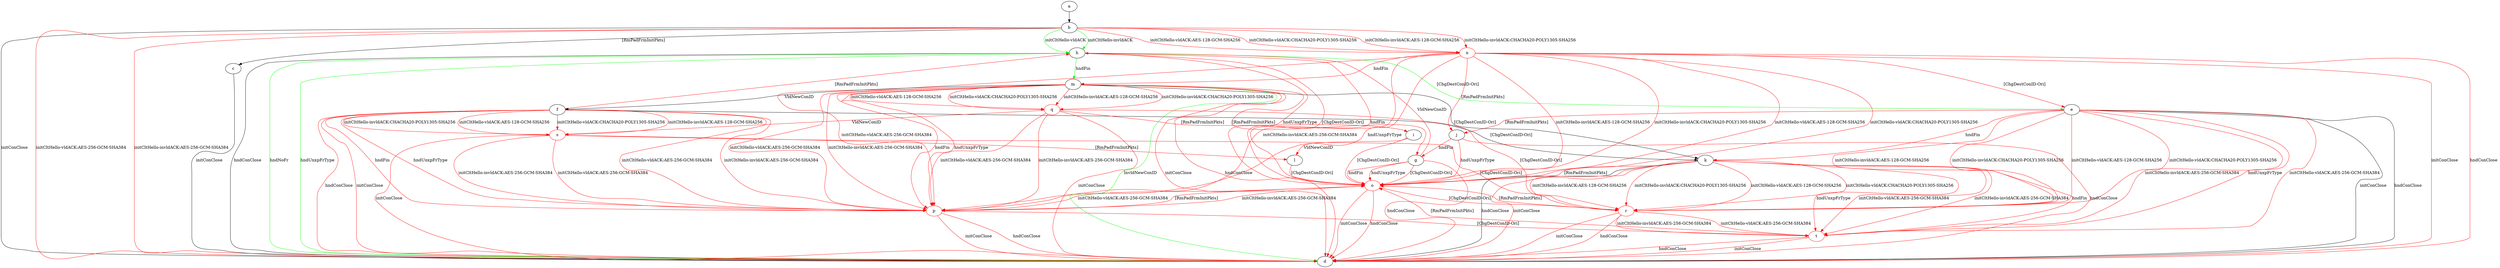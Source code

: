 digraph "" {
	a -> b	[key=0];
	b -> c	[key=0,
		label="[RmPadFrmInitPkts] "];
	b -> d	[key=0,
		label="initConClose "];
	b -> d	[key=1,
		color=red,
		label="initCltHello-vldACK:AES-256-GCM-SHA384 "];
	b -> d	[key=2,
		color=red,
		label="initCltHello-invldACK:AES-256-GCM-SHA384 "];
	b -> h	[key=0,
		color=green,
		label="initCltHello-vldACK "];
	b -> h	[key=1,
		color=green,
		label="initCltHello-invldACK "];
	n	[color=red];
	b -> n	[key=0,
		color=red,
		label="initCltHello-vldACK:AES-128-GCM-SHA256 "];
	b -> n	[key=1,
		color=red,
		label="initCltHello-vldACK:CHACHA20-POLY1305-SHA256 "];
	b -> n	[key=2,
		color=red,
		label="initCltHello-invldACK:AES-128-GCM-SHA256 "];
	b -> n	[key=3,
		color=red,
		label="initCltHello-invldACK:CHACHA20-POLY1305-SHA256 "];
	c -> d	[key=0,
		label="initConClose "];
	e -> d	[key=0,
		label="initConClose "];
	e -> d	[key=1,
		label="hndConClose "];
	e -> j	[key=0,
		color=red,
		label="[RmPadFrmInitPkts] "];
	e -> k	[key=0,
		color=red,
		label="hndFin "];
	r	[color=red];
	e -> r	[key=0,
		color=red,
		label="initCltHello-vldACK:AES-128-GCM-SHA256 "];
	e -> r	[key=1,
		color=red,
		label="initCltHello-vldACK:CHACHA20-POLY1305-SHA256 "];
	e -> r	[key=2,
		color=red,
		label="initCltHello-invldACK:AES-128-GCM-SHA256 "];
	e -> r	[key=3,
		color=red,
		label="initCltHello-invldACK:CHACHA20-POLY1305-SHA256 "];
	t	[color=red];
	e -> t	[key=0,
		color=red,
		label="initCltHello-vldACK:AES-256-GCM-SHA384 "];
	e -> t	[key=1,
		color=red,
		label="initCltHello-invldACK:AES-256-GCM-SHA384 "];
	e -> t	[key=2,
		color=red,
		label="hndUnxpFrType "];
	f -> d	[key=0,
		color=red,
		label="initConClose "];
	f -> d	[key=1,
		color=red,
		label="hndConClose "];
	f -> h	[key=0,
		color=red,
		label="[RmPadFrmInitPkts] "];
	f -> k	[key=0,
		label="[ChgDestConID-Ori] "];
	p	[color=red];
	f -> p	[key=0,
		color=red,
		label="initCltHello-vldACK:AES-256-GCM-SHA384 "];
	f -> p	[key=1,
		color=red,
		label="initCltHello-invldACK:AES-256-GCM-SHA384 "];
	f -> p	[key=2,
		color=red,
		label="hndFin "];
	f -> p	[key=3,
		color=red,
		label="hndUnxpFrType "];
	s	[color=red];
	f -> s	[key=0,
		color=red,
		label="initCltHello-vldACK:AES-128-GCM-SHA256 "];
	f -> s	[key=1,
		color=red,
		label="initCltHello-vldACK:CHACHA20-POLY1305-SHA256 "];
	f -> s	[key=2,
		color=red,
		label="initCltHello-invldACK:AES-128-GCM-SHA256 "];
	f -> s	[key=3,
		color=red,
		label="initCltHello-invldACK:CHACHA20-POLY1305-SHA256 "];
	g -> d	[key=0,
		color=red,
		label="hndConClose "];
	g -> h	[key=0,
		color=red,
		label="VldNewConID "];
	o	[color=red];
	g -> o	[key=0,
		color=red,
		label="hndFin "];
	g -> o	[key=1,
		color=red,
		label="hndUnxpFrType "];
	g -> o	[key=2,
		color=red,
		label="[ChgDestConID-Ori] "];
	h -> d	[key=0,
		label="hndConClose "];
	h -> d	[key=1,
		color=green,
		label="hndNoFr "];
	h -> d	[key=2,
		color=green,
		label="hndUnxpFrType "];
	h -> e	[key=0,
		color=green,
		label="[ChgDestConID-Ori] "];
	h -> m	[key=0,
		color=green,
		label="hndFin "];
	h -> o	[key=0,
		color=red,
		label="hndFin "];
	h -> o	[key=1,
		color=red,
		label="hndUnxpFrType "];
	h -> o	[key=2,
		color=red,
		label="[ChgDestConID-Ori] "];
	i -> l	[key=0,
		color=red,
		label="VldNewConID "];
	i -> o	[key=0,
		color=red,
		label="[ChgDestConID-Ori] "];
	j -> d	[key=0,
		color=red,
		label="hndConClose "];
	j -> g	[key=0,
		color=red,
		label="hndFin "];
	j -> o	[key=0,
		color=red,
		label="hndUnxpFrType "];
	k -> d	[key=0,
		label="hndConClose "];
	k -> d	[key=1,
		color=red,
		label="initConClose "];
	k -> o	[key=0,
		color=red,
		label="[RmPadFrmInitPkts] "];
	k -> r	[key=0,
		color=red,
		label="initCltHello-vldACK:AES-128-GCM-SHA256 "];
	k -> r	[key=1,
		color=red,
		label="initCltHello-vldACK:CHACHA20-POLY1305-SHA256 "];
	k -> r	[key=2,
		color=red,
		label="initCltHello-invldACK:AES-128-GCM-SHA256 "];
	k -> r	[key=3,
		color=red,
		label="initCltHello-invldACK:CHACHA20-POLY1305-SHA256 "];
	k -> t	[key=0,
		color=red,
		label="initCltHello-vldACK:AES-256-GCM-SHA384 "];
	k -> t	[key=1,
		color=red,
		label="initCltHello-invldACK:AES-256-GCM-SHA384 "];
	k -> t	[key=2,
		color=red,
		label="hndFin "];
	k -> t	[key=3,
		color=red,
		label="hndUnxpFrType "];
	l -> o	[key=0,
		color=red,
		label="[ChgDestConID-Ori] "];
	m -> d	[key=0,
		color=green,
		label="InvldNewConID "];
	m -> d	[key=1,
		color=red,
		label="initConClose "];
	m -> d	[key=2,
		color=red,
		label="hndConClose "];
	m -> f	[key=0,
		label="VldNewConID "];
	m -> g	[key=0,
		color=red,
		label="[RmPadFrmInitPkts] "];
	m -> k	[key=0,
		label="[ChgDestConID-Ori] "];
	m -> p	[key=0,
		color=red,
		label="initCltHello-vldACK:AES-256-GCM-SHA384 "];
	m -> p	[key=1,
		color=red,
		label="initCltHello-invldACK:AES-256-GCM-SHA384 "];
	m -> p	[key=2,
		color=red,
		label="hndFin "];
	m -> p	[key=3,
		color=red,
		label="hndUnxpFrType "];
	q	[color=red];
	m -> q	[key=0,
		color=red,
		label="initCltHello-vldACK:AES-128-GCM-SHA256 "];
	m -> q	[key=1,
		color=red,
		label="initCltHello-vldACK:CHACHA20-POLY1305-SHA256 "];
	m -> q	[key=2,
		color=red,
		label="initCltHello-invldACK:AES-128-GCM-SHA256 "];
	m -> q	[key=3,
		color=red,
		label="initCltHello-invldACK:CHACHA20-POLY1305-SHA256 "];
	n -> d	[key=0,
		color=red,
		label="initConClose "];
	n -> d	[key=1,
		color=red,
		label="hndConClose "];
	n -> e	[key=0,
		color=red,
		label="[ChgDestConID-Ori] "];
	n -> j	[key=0,
		color=red,
		label="[RmPadFrmInitPkts] "];
	n -> m	[key=0,
		color=red,
		label="hndFin "];
	n -> o	[key=0,
		color=red,
		label="initCltHello-vldACK:AES-128-GCM-SHA256 "];
	n -> o	[key=1,
		color=red,
		label="initCltHello-vldACK:CHACHA20-POLY1305-SHA256 "];
	n -> o	[key=2,
		color=red,
		label="initCltHello-invldACK:AES-128-GCM-SHA256 "];
	n -> o	[key=3,
		color=red,
		label="initCltHello-invldACK:CHACHA20-POLY1305-SHA256 "];
	n -> p	[key=0,
		color=red,
		label="initCltHello-vldACK:AES-256-GCM-SHA384 "];
	n -> p	[key=1,
		color=red,
		label="initCltHello-invldACK:AES-256-GCM-SHA384 "];
	n -> p	[key=2,
		color=red,
		label="hndUnxpFrType "];
	o -> d	[key=0,
		color=red,
		label="initConClose "];
	o -> d	[key=1,
		color=red,
		label="hndConClose "];
	o -> p	[key=0,
		color=red,
		label="initCltHello-vldACK:AES-256-GCM-SHA384 "];
	o -> p	[key=1,
		color=red,
		label="initCltHello-invldACK:AES-256-GCM-SHA384 "];
	o -> r	[key=0,
		color=red,
		label="[ChgDestConID-Ori] "];
	p -> d	[key=0,
		color=red,
		label="initConClose "];
	p -> d	[key=1,
		color=red,
		label="hndConClose "];
	p -> o	[key=0,
		color=red,
		label="[RmPadFrmInitPkts] "];
	p -> t	[key=0,
		color=red,
		label="[ChgDestConID-Ori] "];
	q -> d	[key=0,
		color=red,
		label="initConClose "];
	q -> i	[key=0,
		color=red,
		label="[RmPadFrmInitPkts] "];
	q -> p	[key=0,
		color=red,
		label="initCltHello-vldACK:AES-256-GCM-SHA384 "];
	q -> p	[key=1,
		color=red,
		label="initCltHello-invldACK:AES-256-GCM-SHA384 "];
	q -> r	[key=0,
		color=red,
		label="[ChgDestConID-Ori] "];
	q -> s	[key=0,
		color=red,
		label="VldNewConID "];
	r -> d	[key=0,
		color=red,
		label="initConClose "];
	r -> d	[key=1,
		color=red,
		label="hndConClose "];
	r -> o	[key=0,
		color=red,
		label="[RmPadFrmInitPkts] "];
	r -> t	[key=0,
		color=red,
		label="initCltHello-vldACK:AES-256-GCM-SHA384 "];
	r -> t	[key=1,
		color=red,
		label="initCltHello-invldACK:AES-256-GCM-SHA384 "];
	s -> d	[key=0,
		color=red,
		label="initConClose "];
	s -> l	[key=0,
		color=red,
		label="[RmPadFrmInitPkts] "];
	s -> p	[key=0,
		color=red,
		label="initCltHello-vldACK:AES-256-GCM-SHA384 "];
	s -> p	[key=1,
		color=red,
		label="initCltHello-invldACK:AES-256-GCM-SHA384 "];
	s -> r	[key=0,
		color=red,
		label="[ChgDestConID-Ori] "];
	t -> d	[key=0,
		color=red,
		label="initConClose "];
	t -> d	[key=1,
		color=red,
		label="hndConClose "];
	t -> o	[key=0,
		color=red,
		label="[RmPadFrmInitPkts] "];
}
